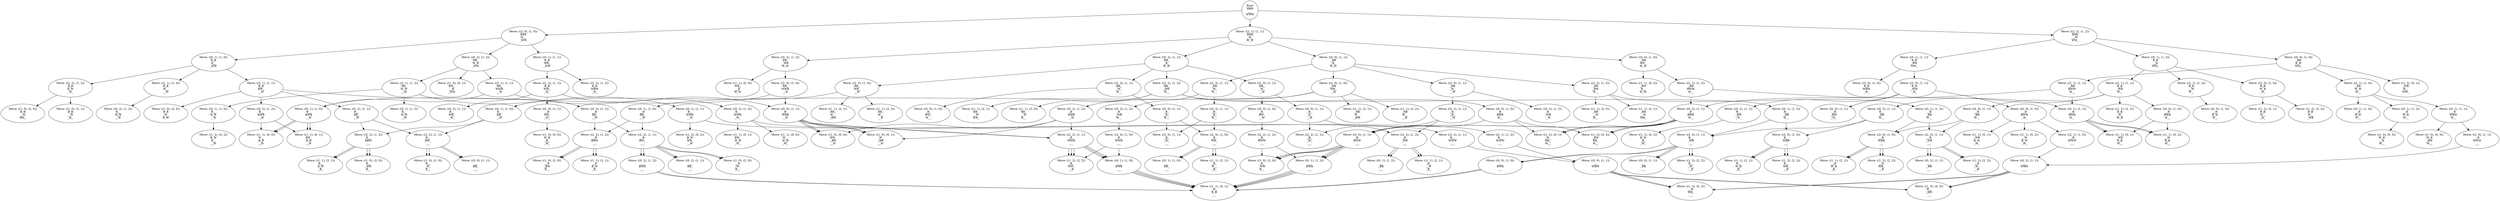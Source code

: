 digraph tree {
    "Root
BBB
___
WWW";
    "Move: ((2, 0), (1, 0))
BBB
W__
_WW";
    "Move: ((0, 1), (1, 1))
B_B
WB_
_WW";
    "Move: ((2, 2), (1, 2))
B_B
WBW
_W_";
    "Move: ((2, 2), (1, 1))
B_B
WW_
_W_";
    "Move: ((0, 0), (1, 1))
__B
WB_
_W_";
    "Move: ((1, 0), (0, 0))
W_B
_B_
_W_";
    "Move: ((0, 2), (1, 2))
B__
WWB
_W_";
    "Move: ((1, 1), (0, 1))
BW_
W_B
_W_";
    "Move: ((1, 1), (0, 0))
W__
W_B
_W_";
    "Move: ((2, 1), (1, 2))
B__
WWW
___";
    "Move: ((0, 0), (1, 1))
___
WBW
___";
    "Move: ((1, 0), (0, 0))
W__
_BW
___";
    "Move: ((1, 2), (0, 2))
__W
WB_
___";
    "Move: ((0, 2), (1, 1))
B__
WB_
_W_";
    "Move: ((0, 1), (1, 0))
B_B
B__
_WW";
    "Move: ((2, 1), (1, 1))
B_B
BW_
__W";
    "Move: ((0, 0), (1, 1))
__B
BB_
__W";
    "Move: ((2, 2), (1, 2))
__B
BBW
___";
    "Move: ((1, 0), (2, 0))
__B
_BW
B__";
    "Move: ((1, 1), (2, 1))
__B
B_W
_B_";
    "Move: ((2, 2), (1, 1))
__B
BW_
___";
    "Move: ((0, 2), (1, 2))
___
BWB
___";
    "Move: ((1, 1), (0, 1))
_W_
B_B
___";
    "Move: ((0, 2), (1, 1))
___
BB_
___";
    "Move: ((1, 0), (2, 0))
__B
_W_
B__";
    "Move: ((0, 2), (1, 2))
B__
BWB
__W";
    "Move: ((1, 1), (0, 1))
BW_
B_B
__W";
    "Move: ((1, 1), (0, 0))
W__
B_B
__W";
    "Move: ((0, 2), (1, 1))
B__
BB_
__W";
    "Move: ((2, 2), (1, 2))
B__
BBW
___";
    "Move: ((1, 0), (2, 0))
B__
_BW
B__";
    "Move: ((1, 1), (2, 1))
B__
B_W
_B_";
    "Move: ((2, 2), (1, 1))
B__
BW_
___";
    "Move: ((0, 0), (1, 1))
___
BB_
___";
    "Move: ((1, 0), (2, 0))
B__
_W_
B__";
    "Move: ((1, 0), (2, 0))
B_B
_W_
B_W";
    "Move: ((2, 1), (1, 0))
B_B
W__
__W";
    "Move: ((0, 2), (1, 2))
B__
W_B
__W";
    "Move: ((2, 2), (1, 2))
B_B
B_W
_W_";
    "Move: ((1, 0), (2, 0))
B_B
__W
BW_";
    "Move: ((1, 0), (2, 1))
B_B
__W
_B_";
    "Move: ((0, 2), (1, 2))
BB_
W_B
_WW";
    "Move: ((1, 0), (0, 1))
BW_
__B
_WW";
    "Move: ((2, 1), (1, 1))
BB_
WWB
__W";
    "Move: ((0, 0), (1, 1))
_B_
WBB
__W";
    "Move: ((1, 0), (0, 0))
WB_
_BB
__W";
    "Move: ((1, 0), (0, 1))
_W_
_BB
__W";
    "Move: ((2, 2), (1, 1))
_B_
WWB
___";
    "Move: ((0, 1), (1, 0))
___
BWB
___";
    "Move: ((1, 1), (0, 1))
_W_
B_B
___";
    "Move: ((1, 2), (2, 2))
_B_
WW_
__B";
    "Move: ((0, 1), (1, 0))
B__
BWB
__W";
    "Move: ((1, 1), (0, 1))
BW_
B_B
__W";
    "Move: ((1, 1), (0, 0))
W__
B_B
__W";
    "Move: ((2, 1), (1, 2))
BB_
W_W
__W";
    "Move: ((0, 1), (1, 1))
B__
WBW
__W";
    "Move: ((1, 2), (0, 2))
B_W
WB_
__W";
    "Move: ((2, 2), (1, 1))
B__
WWW
___";
    "Move: ((0, 0), (1, 1))
___
WBW
___";
    "Move: ((1, 0), (0, 0))
W__
_BW
___";
    "Move: ((1, 2), (0, 2))
__W
WB_
___";
    "Move: ((0, 1), (1, 0))
B__
B_W
__W";
    "Move: ((1, 2), (0, 2))
B_W
B__
__W";
    "Move: ((0, 1), (1, 2))
B__
W_B
__W";
    "Move: ((2, 1), (1, 1))
BBB
_W_
W_W";
    "Move: ((0, 0), (1, 0))
_BB
BW_
W_W";
    "Move: ((1, 1), (0, 2))
_BW
B__
W_W";
    "Move: ((2, 2), (1, 2))
_BB
BWW
W__";
    "Move: ((0, 1), (1, 2))
__B
BWB
W__";
    "Move: ((1, 1), (0, 1))
_WB
B_B
W__";
    "Move: ((1, 1), (0, 2))
__W
B_B
W__";
    "Move: ((0, 2), (1, 1))
_B_
BBW
W__";
    "Move: ((1, 2), (0, 2))
_BW
BB_
W__";
    "Move: ((1, 2), (0, 1))
_W_
BB_
W__";
    "Move: ((2, 0), (1, 1))
_B_
BWW
___";
    "Move: ((0, 1), (1, 2))
___
BWB
___";
    "Move: ((1, 1), (0, 1))
_W_
B_B
___";
    "Move: ((1, 0), (2, 0))
_B_
_WW
B__";
    "Move: ((0, 0), (1, 1))
_BB
_B_
W_W";
    "Move: ((2, 0), (1, 0))
_BB
WB_
__W";
    "Move: ((0, 1), (1, 0))
__B
BB_
__W";
    "Move: ((2, 2), (1, 2))
__B
BBW
___";
    "Move: ((1, 0), (2, 0))
__B
_BW
B__";
    "Move: ((1, 1), (2, 1))
__B
B_W
_B_";
    "Move: ((2, 2), (1, 1))
__B
BW_
___";
    "Move: ((0, 2), (1, 2))
___
BWB
___";
    "Move: ((1, 1), (0, 1))
_W_
B_B
___";
    "Move: ((0, 2), (1, 1))
___
BB_
___";
    "Move: ((1, 0), (2, 0))
__B
_W_
B__";
    "Move: ((0, 2), (1, 2))
_B_
WBB
__W";
    "Move: ((1, 0), (0, 0))
WB_
_BB
__W";
    "Move: ((1, 0), (0, 1))
_W_
_BB
__W";
    "Move: ((2, 2), (1, 1))
_B_
WWB
___";
    "Move: ((0, 1), (1, 0))
___
BWB
___";
    "Move: ((1, 1), (0, 1))
_W_
B_B
___";
    "Move: ((1, 2), (2, 2))
_B_
WW_
__B";
    "Move: ((1, 1), (2, 1))
_BB
W__
_BW";
    "Move: ((1, 1), (2, 2))
_BB
W__
__B";
    "Move: ((2, 0), (1, 1))
_BB
_W_
__W";
    "Move: ((0, 2), (1, 2))
_B_
_WB
__W";
    "Move: ((0, 2), (1, 1))
_B_
_B_
__W";
    "Move: ((2, 2), (1, 2))
_B_
_BW
___";
    "Move: ((0, 1), (1, 2))
___
_BB
___";
    "Move: ((1, 1), (2, 1))
_B_
__W
_B_";
    "Move: ((2, 2), (1, 1))
_B_
_W_
___";
    "Move: ((2, 2), (1, 2))
_BB
_BW
W__";
    "Move: ((0, 1), (1, 2))
__B
_BB
W__";
    "Move: ((2, 0), (1, 0))
__B
WBB
___";
    "Move: ((1, 1), (2, 1))
__B
W_B
_B_";
    "Move: ((1, 2), (2, 2))
__B
WB_
__B";
    "Move: ((2, 0), (1, 1))
__B
_WB
___";
    "Move: ((0, 2), (1, 1))
___
_BB
___";
    "Move: ((1, 2), (2, 2))
__B
_W_
__B";
    "Move: ((1, 1), (2, 1))
_BB
__W
WB_";
    "Move: ((1, 1), (2, 0))
_BB
__W
B__";
    "Move: ((2, 2), (1, 1))
_BB
_W_
W__";
    "Move: ((0, 2), (1, 2))
_B_
_WB
W__";
    "Move: ((2, 0), (1, 0))
_B_
WWB
___";
    "Move: ((0, 1), (1, 0))
___
BWB
___";
    "Move: ((1, 1), (0, 1))
_W_
B_B
___";
    "Move: ((1, 2), (2, 2))
_B_
WW_
__B";
    "Move: ((0, 2), (1, 1))
_B_
_B_
W__";
    "Move: ((2, 0), (1, 0))
_B_
WB_
___";
    "Move: ((0, 1), (1, 0))
___
BB_
___";
    "Move: ((1, 1), (2, 1))
_B_
W__
_B_";
    "Move: ((2, 0), (1, 1))
_B_
_W_
___";
    "Move: ((0, 2), (1, 2))
BB_
_WB
W_W";
    "Move: ((1, 1), (0, 0))
WB_
__B
W_W";
    "Move: ((2, 0), (1, 0))
BB_
WWB
__W";
    "Move: ((0, 0), (1, 1))
_B_
WBB
__W";
    "Move: ((1, 0), (0, 0))
WB_
_BB
__W";
    "Move: ((1, 0), (0, 1))
_W_
_BB
__W";
    "Move: ((2, 2), (1, 1))
_B_
WWB
___";
    "Move: ((0, 1), (1, 0))
___
BWB
___";
    "Move: ((1, 1), (0, 1))
_W_
B_B
___";
    "Move: ((1, 2), (2, 2))
_B_
WW_
__B";
    "Move: ((0, 1), (1, 0))
B__
BWB
__W";
    "Move: ((1, 1), (0, 1))
BW_
B_B
__W";
    "Move: ((1, 1), (0, 0))
W__
B_B
__W";
    "Move: ((0, 2), (1, 1))
BB_
_B_
W_W";
    "Move: ((2, 0), (1, 0))
BB_
WB_
__W";
    "Move: ((0, 1), (1, 0))
B__
BB_
__W";
    "Move: ((2, 2), (1, 2))
B__
BBW
___";
    "Move: ((1, 0), (2, 0))
B__
_BW
B__";
    "Move: ((1, 1), (2, 1))
B__
B_W
_B_";
    "Move: ((2, 2), (1, 1))
B__
BW_
___";
    "Move: ((0, 0), (1, 1))
___
BB_
___";
    "Move: ((1, 0), (2, 0))
B__
_W_
B__";
    "Move: ((1, 1), (2, 1))
BB_
W__
_BW";
    "Move: ((1, 1), (2, 2))
BB_
W__
__B";
    "Move: ((2, 0), (1, 1))
BB_
_W_
__W";
    "Move: ((0, 0), (1, 0))
_B_
BW_
__W";
    "Move: ((2, 2), (1, 2))
_B_
BWW
___";
    "Move: ((0, 1), (1, 2))
___
BWB
___";
    "Move: ((1, 1), (0, 1))
_W_
B_B
___";
    "Move: ((1, 0), (2, 0))
_B_
_WW
B__";
    "Move: ((0, 0), (1, 1))
_B_
_B_
__W";
    "Move: ((2, 2), (1, 2))
_B_
_BW
___";
    "Move: ((0, 1), (1, 2))
___
_BB
___";
    "Move: ((1, 1), (2, 1))
_B_
__W
_B_";
    "Move: ((2, 2), (1, 1))
_B_
_W_
___";
    "Move: ((2, 2), (1, 2))
BB_
_BW
W__";
    "Move: ((0, 0), (1, 0))
_B_
BBW
W__";
    "Move: ((1, 2), (0, 2))
_BW
BB_
W__";
    "Move: ((1, 2), (0, 1))
_W_
BB_
W__";
    "Move: ((2, 0), (1, 1))
_B_
BWW
___";
    "Move: ((0, 1), (1, 2))
___
BWB
___";
    "Move: ((1, 1), (0, 1))
_W_
B_B
___";
    "Move: ((1, 0), (2, 0))
_B_
_WW
B__";
    "Move: ((0, 1), (1, 2))
B__
_BB
W__";
    "Move: ((2, 0), (1, 0))
B__
WBB
___";
    "Move: ((1, 1), (2, 1))
B__
W_B
_B_";
    "Move: ((1, 2), (2, 2))
B__
WB_
__B";
    "Move: ((2, 0), (1, 1))
B__
_WB
___";
    "Move: ((0, 0), (1, 0))
___
BWB
___";
    "Move: ((1, 1), (0, 1))
_W_
B_B
___";
    "Move: ((0, 0), (1, 1))
___
_BB
___";
    "Move: ((1, 2), (2, 2))
B__
_W_
__B";
    "Move: ((1, 1), (2, 1))
BB_
__W
WB_";
    "Move: ((1, 1), (2, 0))
BB_
__W
B__";
    "Move: ((2, 2), (1, 1))
BB_
_W_
W__";
    "Move: ((0, 0), (1, 0))
_B_
BW_
W__";
    "Move: ((0, 0), (1, 1))
_B_
_B_
W__";
    "Move: ((2, 0), (1, 0))
_B_
WB_
___";
    "Move: ((0, 1), (1, 0))
___
BB_
___";
    "Move: ((1, 1), (2, 1))
_B_
W__
_B_";
    "Move: ((2, 0), (1, 1))
_B_
_W_
___";
    "Move: ((2, 2), (1, 2))
BBB
__W
WW_";
    "Move: ((0, 0), (1, 0))
_BB
B_W
WW_";
    "Move: ((1, 2), (0, 1))
_WB
B__
WW_";
    "Move: ((2, 1), (1, 1))
_BB
BWW
W__";
    "Move: ((0, 1), (1, 2))
__B
BWB
W__";
    "Move: ((1, 1), (0, 1))
_WB
B_B
W__";
    "Move: ((1, 1), (0, 2))
__W
B_B
W__";
    "Move: ((0, 2), (1, 1))
_B_
BBW
W__";
    "Move: ((1, 2), (0, 2))
_BW
BB_
W__";
    "Move: ((1, 2), (0, 1))
_W_
BB_
W__";
    "Move: ((2, 0), (1, 1))
_B_
BWW
___";
    "Move: ((0, 1), (1, 2))
___
BWB
___";
    "Move: ((1, 1), (0, 1))
_W_
B_B
___";
    "Move: ((1, 0), (2, 0))
_B_
_WW
B__";
    "Move: ((2, 1), (1, 0))
_BB
W_W
W__";
    "Move: ((0, 1), (1, 1))
__B
WBW
W__";
    "Move: ((1, 0), (0, 0))
W_B
_BW
W__";
    "Move: ((2, 0), (1, 1))
__B
WWW
___";
    "Move: ((0, 2), (1, 1))
___
WBW
___";
    "Move: ((1, 0), (0, 0))
W__
_BW
___";
    "Move: ((1, 2), (0, 2))
__W
WB_
___";
    "Move: ((0, 1), (1, 0))
__B
B_W
W__";
    "Move: ((0, 1), (1, 2))
__B
W_B
W__";
    "Move: ((1, 0), (0, 0))
W_B
__B
W__";
    "Move: ((0, 1), (1, 1))
B_B
_BW
WW_";
    "Move: ((2, 0), (1, 0))
B_B
WBW
_W_";
    "Move: ((2, 0), (1, 1))
B_B
_WW
_W_";
    "Move: ((0, 0), (1, 0))
__B
BWW
_W_";
    "Move: ((1, 1), (0, 1))
_WB
B_W
_W_";
    "Move: ((1, 1), (0, 2))
__W
B_W
_W_";
    "Move: ((2, 1), (1, 0))
__B
WWW
___";
    "Move: ((0, 2), (1, 1))
___
WBW
___";
    "Move: ((1, 0), (0, 0))
W__
_BW
___";
    "Move: ((1, 2), (0, 2))
__W
WB_
___";
    "Move: ((0, 0), (1, 1))
__B
_BW
_W_";
    "Move: ((0, 2), (1, 1))
B__
_BW
_W_";
    "Move: ((1, 2), (0, 2))
B_W
_B_
_W_";
    "Move: ((0, 1), (1, 2))
B_B
__B
WW_";
    "Move: ((2, 0), (1, 0))
B_B
W_B
_W_";
    "Move: ((1, 2), (2, 2))
B_B
W__
_WB";
    "Move: ((1, 2), (2, 1))
B_B
W__
_B_";
    "Move: ((2, 1), (1, 1))
B_B
_WB
W__";
    "Move: ((0, 0), (1, 0))
__B
BWB
W__";
    "Move: ((1, 1), (0, 1))
_WB
B_B
W__";
    "Move: ((1, 1), (0, 2))
__W
B_B
W__";
    "Move: ((0, 0), (1, 1))
__B
_BB
W__";
    "Move: ((2, 0), (1, 0))
__B
WBB
___";
    "Move: ((1, 1), (2, 1))
__B
W_B
_B_";
    "Move: ((1, 2), (2, 2))
__B
WB_
__B";
    "Move: ((2, 0), (1, 1))
__B
_WB
___";
    "Move: ((0, 2), (1, 1))
___
_BB
___";
    "Move: ((1, 2), (2, 2))
__B
_W_
__B";
    "Move: ((0, 2), (1, 1))
B__
_BB
W__";
    "Move: ((2, 0), (1, 0))
B__
WBB
___";
    "Move: ((1, 1), (2, 1))
B__
W_B
_B_";
    "Move: ((1, 2), (2, 2))
B__
WB_
__B";
    "Move: ((2, 0), (1, 1))
B__
_WB
___";
    "Move: ((0, 0), (1, 0))
___
BWB
___";
    "Move: ((1, 1), (0, 1))
_W_
B_B
___";
    "Move: ((0, 0), (1, 1))
___
_BB
___";
    "Move: ((1, 2), (2, 2))
B__
_W_
__B";
    "Move: ((1, 2), (2, 2))
B_B
_W_
W_B";
    "Move: ((2, 1), (1, 2))
B_B
__W
W__";
    "Move: ((0, 0), (1, 0))
__B
B_W
W__";
    "Root
BBB
___
WWW" -> "Move: ((2, 0), (1, 0))
BBB
W__
_WW";
    "Root
BBB
___
WWW" -> "Move: ((2, 1), (1, 1))
BBB
_W_
W_W";
    "Root
BBB
___
WWW" -> "Move: ((2, 2), (1, 2))
BBB
__W
WW_";
    "Move: ((2, 0), (1, 0))
BBB
W__
_WW" -> "Move: ((0, 1), (1, 1))
B_B
WB_
_WW";
    "Move: ((2, 0), (1, 0))
BBB
W__
_WW" -> "Move: ((0, 1), (1, 0))
B_B
B__
_WW";
    "Move: ((2, 0), (1, 0))
BBB
W__
_WW" -> "Move: ((0, 2), (1, 2))
BB_
W_B
_WW";
    "Move: ((0, 1), (1, 1))
B_B
WB_
_WW" -> "Move: ((2, 2), (1, 2))
B_B
WBW
_W_";
    "Move: ((0, 1), (1, 1))
B_B
WB_
_WW" -> "Move: ((2, 2), (1, 1))
B_B
WW_
_W_";
    "Move: ((2, 2), (1, 1))
B_B
WW_
_W_" -> "Move: ((0, 0), (1, 1))
__B
WB_
_W_";
    "Move: ((2, 2), (1, 1))
B_B
WW_
_W_" -> "Move: ((0, 2), (1, 2))
B__
WWB
_W_";
    "Move: ((2, 2), (1, 1))
B_B
WW_
_W_" -> "Move: ((0, 2), (1, 1))
B__
WB_
_W_";
    "Move: ((0, 0), (1, 1))
__B
WB_
_W_" -> "Move: ((1, 0), (0, 0))
W_B
_B_
_W_";
    "Move: ((0, 2), (1, 2))
B__
WWB
_W_" -> "Move: ((1, 1), (0, 1))
BW_
W_B
_W_";
    "Move: ((0, 2), (1, 2))
B__
WWB
_W_" -> "Move: ((1, 1), (0, 0))
W__
W_B
_W_";
    "Move: ((0, 2), (1, 2))
B__
WWB
_W_" -> "Move: ((2, 1), (1, 2))
B__
WWW
___";
    "Move: ((2, 1), (1, 2))
B__
WWW
___" -> "Move: ((0, 0), (1, 1))
___
WBW
___";
    "Move: ((0, 0), (1, 1))
___
WBW
___" -> "Move: ((1, 0), (0, 0))
W__
_BW
___";
    "Move: ((0, 0), (1, 1))
___
WBW
___" -> "Move: ((1, 2), (0, 2))
__W
WB_
___";
    "Move: ((0, 1), (1, 0))
B_B
B__
_WW" -> "Move: ((2, 1), (1, 1))
B_B
BW_
__W";
    "Move: ((0, 1), (1, 0))
B_B
B__
_WW" -> "Move: ((2, 1), (1, 0))
B_B
W__
__W";
    "Move: ((0, 1), (1, 0))
B_B
B__
_WW" -> "Move: ((2, 2), (1, 2))
B_B
B_W
_W_";
    "Move: ((2, 1), (1, 1))
B_B
BW_
__W" -> "Move: ((0, 0), (1, 1))
__B
BB_
__W";
    "Move: ((2, 1), (1, 1))
B_B
BW_
__W" -> "Move: ((0, 2), (1, 2))
B__
BWB
__W";
    "Move: ((2, 1), (1, 1))
B_B
BW_
__W" -> "Move: ((0, 2), (1, 1))
B__
BB_
__W";
    "Move: ((2, 1), (1, 1))
B_B
BW_
__W" -> "Move: ((1, 0), (2, 0))
B_B
_W_
B_W";
    "Move: ((0, 0), (1, 1))
__B
BB_
__W" -> "Move: ((2, 2), (1, 2))
__B
BBW
___";
    "Move: ((0, 0), (1, 1))
__B
BB_
__W" -> "Move: ((2, 2), (1, 1))
__B
BW_
___";
    "Move: ((2, 2), (1, 2))
__B
BBW
___" -> "Move: ((1, 0), (2, 0))
__B
_BW
B__";
    "Move: ((2, 2), (1, 2))
__B
BBW
___" -> "Move: ((1, 1), (2, 1))
__B
B_W
_B_";
    "Move: ((2, 2), (1, 1))
__B
BW_
___" -> "Move: ((0, 2), (1, 2))
___
BWB
___";
    "Move: ((2, 2), (1, 1))
__B
BW_
___" -> "Move: ((0, 2), (1, 1))
___
BB_
___";
    "Move: ((2, 2), (1, 1))
__B
BW_
___" -> "Move: ((1, 0), (2, 0))
__B
_W_
B__";
    "Move: ((0, 2), (1, 2))
___
BWB
___" -> "Move: ((1, 1), (0, 1))
_W_
B_B
___";
    "Move: ((0, 2), (1, 2))
B__
BWB
__W" -> "Move: ((1, 1), (0, 1))
BW_
B_B
__W";
    "Move: ((0, 2), (1, 2))
B__
BWB
__W" -> "Move: ((1, 1), (0, 0))
W__
B_B
__W";
    "Move: ((0, 2), (1, 1))
B__
BB_
__W" -> "Move: ((2, 2), (1, 2))
B__
BBW
___";
    "Move: ((0, 2), (1, 1))
B__
BB_
__W" -> "Move: ((2, 2), (1, 1))
B__
BW_
___";
    "Move: ((2, 2), (1, 2))
B__
BBW
___" -> "Move: ((1, 0), (2, 0))
B__
_BW
B__";
    "Move: ((2, 2), (1, 2))
B__
BBW
___" -> "Move: ((1, 1), (2, 1))
B__
B_W
_B_";
    "Move: ((2, 2), (1, 1))
B__
BW_
___" -> "Move: ((0, 0), (1, 1))
___
BB_
___";
    "Move: ((2, 2), (1, 1))
B__
BW_
___" -> "Move: ((1, 0), (2, 0))
B__
_W_
B__";
    "Move: ((2, 1), (1, 0))
B_B
W__
__W" -> "Move: ((0, 2), (1, 2))
B__
W_B
__W";
    "Move: ((2, 2), (1, 2))
B_B
B_W
_W_" -> "Move: ((1, 0), (2, 0))
B_B
__W
BW_";
    "Move: ((2, 2), (1, 2))
B_B
B_W
_W_" -> "Move: ((1, 0), (2, 1))
B_B
__W
_B_";
    "Move: ((0, 2), (1, 2))
BB_
W_B
_WW" -> "Move: ((1, 0), (0, 1))
BW_
__B
_WW";
    "Move: ((0, 2), (1, 2))
BB_
W_B
_WW" -> "Move: ((2, 1), (1, 1))
BB_
WWB
__W";
    "Move: ((0, 2), (1, 2))
BB_
W_B
_WW" -> "Move: ((2, 1), (1, 2))
BB_
W_W
__W";
    "Move: ((2, 1), (1, 1))
BB_
WWB
__W" -> "Move: ((0, 0), (1, 1))
_B_
WBB
__W";
    "Move: ((2, 1), (1, 1))
BB_
WWB
__W" -> "Move: ((0, 1), (1, 0))
B__
BWB
__W";
    "Move: ((0, 0), (1, 1))
_B_
WBB
__W" -> "Move: ((1, 0), (0, 0))
WB_
_BB
__W";
    "Move: ((0, 0), (1, 1))
_B_
WBB
__W" -> "Move: ((1, 0), (0, 1))
_W_
_BB
__W";
    "Move: ((0, 0), (1, 1))
_B_
WBB
__W" -> "Move: ((2, 2), (1, 1))
_B_
WWB
___";
    "Move: ((2, 2), (1, 1))
_B_
WWB
___" -> "Move: ((0, 1), (1, 0))
___
BWB
___";
    "Move: ((2, 2), (1, 1))
_B_
WWB
___" -> "Move: ((1, 2), (2, 2))
_B_
WW_
__B";
    "Move: ((0, 1), (1, 0))
___
BWB
___" -> "Move: ((1, 1), (0, 1))
_W_
B_B
___";
    "Move: ((0, 1), (1, 0))
B__
BWB
__W" -> "Move: ((1, 1), (0, 1))
BW_
B_B
__W";
    "Move: ((0, 1), (1, 0))
B__
BWB
__W" -> "Move: ((1, 1), (0, 0))
W__
B_B
__W";
    "Move: ((2, 1), (1, 2))
BB_
W_W
__W" -> "Move: ((0, 1), (1, 1))
B__
WBW
__W";
    "Move: ((2, 1), (1, 2))
BB_
W_W
__W" -> "Move: ((0, 1), (1, 0))
B__
B_W
__W";
    "Move: ((2, 1), (1, 2))
BB_
W_W
__W" -> "Move: ((0, 1), (1, 2))
B__
W_B
__W";
    "Move: ((0, 1), (1, 1))
B__
WBW
__W" -> "Move: ((1, 2), (0, 2))
B_W
WB_
__W";
    "Move: ((0, 1), (1, 1))
B__
WBW
__W" -> "Move: ((2, 2), (1, 1))
B__
WWW
___";
    "Move: ((2, 2), (1, 1))
B__
WWW
___" -> "Move: ((0, 0), (1, 1))
___
WBW
___";
    "Move: ((0, 0), (1, 1))
___
WBW
___" -> "Move: ((1, 0), (0, 0))
W__
_BW
___";
    "Move: ((0, 0), (1, 1))
___
WBW
___" -> "Move: ((1, 2), (0, 2))
__W
WB_
___";
    "Move: ((0, 1), (1, 0))
B__
B_W
__W" -> "Move: ((1, 2), (0, 2))
B_W
B__
__W";
    "Move: ((2, 1), (1, 1))
BBB
_W_
W_W" -> "Move: ((0, 0), (1, 0))
_BB
BW_
W_W";
    "Move: ((2, 1), (1, 1))
BBB
_W_
W_W" -> "Move: ((0, 0), (1, 1))
_BB
_B_
W_W";
    "Move: ((2, 1), (1, 1))
BBB
_W_
W_W" -> "Move: ((0, 2), (1, 2))
BB_
_WB
W_W";
    "Move: ((2, 1), (1, 1))
BBB
_W_
W_W" -> "Move: ((0, 2), (1, 1))
BB_
_B_
W_W";
    "Move: ((0, 0), (1, 0))
_BB
BW_
W_W" -> "Move: ((1, 1), (0, 2))
_BW
B__
W_W";
    "Move: ((0, 0), (1, 0))
_BB
BW_
W_W" -> "Move: ((2, 2), (1, 2))
_BB
BWW
W__";
    "Move: ((2, 2), (1, 2))
_BB
BWW
W__" -> "Move: ((0, 1), (1, 2))
__B
BWB
W__";
    "Move: ((2, 2), (1, 2))
_BB
BWW
W__" -> "Move: ((0, 2), (1, 1))
_B_
BBW
W__";
    "Move: ((0, 1), (1, 2))
__B
BWB
W__" -> "Move: ((1, 1), (0, 1))
_WB
B_B
W__";
    "Move: ((0, 1), (1, 2))
__B
BWB
W__" -> "Move: ((1, 1), (0, 2))
__W
B_B
W__";
    "Move: ((0, 2), (1, 1))
_B_
BBW
W__" -> "Move: ((1, 2), (0, 2))
_BW
BB_
W__";
    "Move: ((0, 2), (1, 1))
_B_
BBW
W__" -> "Move: ((1, 2), (0, 1))
_W_
BB_
W__";
    "Move: ((0, 2), (1, 1))
_B_
BBW
W__" -> "Move: ((2, 0), (1, 1))
_B_
BWW
___";
    "Move: ((2, 0), (1, 1))
_B_
BWW
___" -> "Move: ((0, 1), (1, 2))
___
BWB
___";
    "Move: ((2, 0), (1, 1))
_B_
BWW
___" -> "Move: ((1, 0), (2, 0))
_B_
_WW
B__";
    "Move: ((0, 1), (1, 2))
___
BWB
___" -> "Move: ((1, 1), (0, 1))
_W_
B_B
___";
    "Move: ((0, 0), (1, 1))
_BB
_B_
W_W" -> "Move: ((2, 0), (1, 0))
_BB
WB_
__W";
    "Move: ((0, 0), (1, 1))
_BB
_B_
W_W" -> "Move: ((2, 0), (1, 1))
_BB
_W_
__W";
    "Move: ((0, 0), (1, 1))
_BB
_B_
W_W" -> "Move: ((2, 2), (1, 2))
_BB
_BW
W__";
    "Move: ((0, 0), (1, 1))
_BB
_B_
W_W" -> "Move: ((2, 2), (1, 1))
_BB
_W_
W__";
    "Move: ((2, 0), (1, 0))
_BB
WB_
__W" -> "Move: ((0, 1), (1, 0))
__B
BB_
__W";
    "Move: ((2, 0), (1, 0))
_BB
WB_
__W" -> "Move: ((0, 2), (1, 2))
_B_
WBB
__W";
    "Move: ((2, 0), (1, 0))
_BB
WB_
__W" -> "Move: ((1, 1), (2, 1))
_BB
W__
_BW";
    "Move: ((2, 0), (1, 0))
_BB
WB_
__W" -> "Move: ((1, 1), (2, 2))
_BB
W__
__B";
    "Move: ((0, 1), (1, 0))
__B
BB_
__W" -> "Move: ((2, 2), (1, 2))
__B
BBW
___";
    "Move: ((0, 1), (1, 0))
__B
BB_
__W" -> "Move: ((2, 2), (1, 1))
__B
BW_
___";
    "Move: ((2, 2), (1, 2))
__B
BBW
___" -> "Move: ((1, 0), (2, 0))
__B
_BW
B__";
    "Move: ((2, 2), (1, 2))
__B
BBW
___" -> "Move: ((1, 1), (2, 1))
__B
B_W
_B_";
    "Move: ((2, 2), (1, 1))
__B
BW_
___" -> "Move: ((0, 2), (1, 2))
___
BWB
___";
    "Move: ((2, 2), (1, 1))
__B
BW_
___" -> "Move: ((0, 2), (1, 1))
___
BB_
___";
    "Move: ((2, 2), (1, 1))
__B
BW_
___" -> "Move: ((1, 0), (2, 0))
__B
_W_
B__";
    "Move: ((0, 2), (1, 2))
___
BWB
___" -> "Move: ((1, 1), (0, 1))
_W_
B_B
___";
    "Move: ((0, 2), (1, 2))
_B_
WBB
__W" -> "Move: ((1, 0), (0, 0))
WB_
_BB
__W";
    "Move: ((0, 2), (1, 2))
_B_
WBB
__W" -> "Move: ((1, 0), (0, 1))
_W_
_BB
__W";
    "Move: ((0, 2), (1, 2))
_B_
WBB
__W" -> "Move: ((2, 2), (1, 1))
_B_
WWB
___";
    "Move: ((2, 2), (1, 1))
_B_
WWB
___" -> "Move: ((0, 1), (1, 0))
___
BWB
___";
    "Move: ((2, 2), (1, 1))
_B_
WWB
___" -> "Move: ((1, 2), (2, 2))
_B_
WW_
__B";
    "Move: ((0, 1), (1, 0))
___
BWB
___" -> "Move: ((1, 1), (0, 1))
_W_
B_B
___";
    "Move: ((2, 0), (1, 1))
_BB
_W_
__W" -> "Move: ((0, 2), (1, 2))
_B_
_WB
__W";
    "Move: ((2, 0), (1, 1))
_BB
_W_
__W" -> "Move: ((0, 2), (1, 1))
_B_
_B_
__W";
    "Move: ((0, 2), (1, 1))
_B_
_B_
__W" -> "Move: ((2, 2), (1, 2))
_B_
_BW
___";
    "Move: ((0, 2), (1, 1))
_B_
_B_
__W" -> "Move: ((2, 2), (1, 1))
_B_
_W_
___";
    "Move: ((2, 2), (1, 2))
_B_
_BW
___" -> "Move: ((0, 1), (1, 2))
___
_BB
___";
    "Move: ((2, 2), (1, 2))
_B_
_BW
___" -> "Move: ((1, 1), (2, 1))
_B_
__W
_B_";
    "Move: ((2, 2), (1, 2))
_BB
_BW
W__" -> "Move: ((0, 1), (1, 2))
__B
_BB
W__";
    "Move: ((2, 2), (1, 2))
_BB
_BW
W__" -> "Move: ((1, 1), (2, 1))
_BB
__W
WB_";
    "Move: ((2, 2), (1, 2))
_BB
_BW
W__" -> "Move: ((1, 1), (2, 0))
_BB
__W
B__";
    "Move: ((0, 1), (1, 2))
__B
_BB
W__" -> "Move: ((2, 0), (1, 0))
__B
WBB
___";
    "Move: ((0, 1), (1, 2))
__B
_BB
W__" -> "Move: ((2, 0), (1, 1))
__B
_WB
___";
    "Move: ((2, 0), (1, 0))
__B
WBB
___" -> "Move: ((1, 1), (2, 1))
__B
W_B
_B_";
    "Move: ((2, 0), (1, 0))
__B
WBB
___" -> "Move: ((1, 2), (2, 2))
__B
WB_
__B";
    "Move: ((2, 0), (1, 1))
__B
_WB
___" -> "Move: ((0, 2), (1, 1))
___
_BB
___";
    "Move: ((2, 0), (1, 1))
__B
_WB
___" -> "Move: ((1, 2), (2, 2))
__B
_W_
__B";
    "Move: ((2, 2), (1, 1))
_BB
_W_
W__" -> "Move: ((0, 2), (1, 2))
_B_
_WB
W__";
    "Move: ((2, 2), (1, 1))
_BB
_W_
W__" -> "Move: ((0, 2), (1, 1))
_B_
_B_
W__";
    "Move: ((0, 2), (1, 2))
_B_
_WB
W__" -> "Move: ((2, 0), (1, 0))
_B_
WWB
___";
    "Move: ((2, 0), (1, 0))
_B_
WWB
___" -> "Move: ((0, 1), (1, 0))
___
BWB
___";
    "Move: ((2, 0), (1, 0))
_B_
WWB
___" -> "Move: ((1, 2), (2, 2))
_B_
WW_
__B";
    "Move: ((0, 1), (1, 0))
___
BWB
___" -> "Move: ((1, 1), (0, 1))
_W_
B_B
___";
    "Move: ((0, 2), (1, 1))
_B_
_B_
W__" -> "Move: ((2, 0), (1, 0))
_B_
WB_
___";
    "Move: ((0, 2), (1, 1))
_B_
_B_
W__" -> "Move: ((2, 0), (1, 1))
_B_
_W_
___";
    "Move: ((2, 0), (1, 0))
_B_
WB_
___" -> "Move: ((0, 1), (1, 0))
___
BB_
___";
    "Move: ((2, 0), (1, 0))
_B_
WB_
___" -> "Move: ((1, 1), (2, 1))
_B_
W__
_B_";
    "Move: ((0, 2), (1, 2))
BB_
_WB
W_W" -> "Move: ((1, 1), (0, 0))
WB_
__B
W_W";
    "Move: ((0, 2), (1, 2))
BB_
_WB
W_W" -> "Move: ((2, 0), (1, 0))
BB_
WWB
__W";
    "Move: ((2, 0), (1, 0))
BB_
WWB
__W" -> "Move: ((0, 0), (1, 1))
_B_
WBB
__W";
    "Move: ((2, 0), (1, 0))
BB_
WWB
__W" -> "Move: ((0, 1), (1, 0))
B__
BWB
__W";
    "Move: ((0, 0), (1, 1))
_B_
WBB
__W" -> "Move: ((1, 0), (0, 0))
WB_
_BB
__W";
    "Move: ((0, 0), (1, 1))
_B_
WBB
__W" -> "Move: ((1, 0), (0, 1))
_W_
_BB
__W";
    "Move: ((0, 0), (1, 1))
_B_
WBB
__W" -> "Move: ((2, 2), (1, 1))
_B_
WWB
___";
    "Move: ((2, 2), (1, 1))
_B_
WWB
___" -> "Move: ((0, 1), (1, 0))
___
BWB
___";
    "Move: ((2, 2), (1, 1))
_B_
WWB
___" -> "Move: ((1, 2), (2, 2))
_B_
WW_
__B";
    "Move: ((0, 1), (1, 0))
___
BWB
___" -> "Move: ((1, 1), (0, 1))
_W_
B_B
___";
    "Move: ((0, 1), (1, 0))
B__
BWB
__W" -> "Move: ((1, 1), (0, 1))
BW_
B_B
__W";
    "Move: ((0, 1), (1, 0))
B__
BWB
__W" -> "Move: ((1, 1), (0, 0))
W__
B_B
__W";
    "Move: ((0, 2), (1, 1))
BB_
_B_
W_W" -> "Move: ((2, 0), (1, 0))
BB_
WB_
__W";
    "Move: ((0, 2), (1, 1))
BB_
_B_
W_W" -> "Move: ((2, 0), (1, 1))
BB_
_W_
__W";
    "Move: ((0, 2), (1, 1))
BB_
_B_
W_W" -> "Move: ((2, 2), (1, 2))
BB_
_BW
W__";
    "Move: ((0, 2), (1, 1))
BB_
_B_
W_W" -> "Move: ((2, 2), (1, 1))
BB_
_W_
W__";
    "Move: ((2, 0), (1, 0))
BB_
WB_
__W" -> "Move: ((0, 1), (1, 0))
B__
BB_
__W";
    "Move: ((2, 0), (1, 0))
BB_
WB_
__W" -> "Move: ((1, 1), (2, 1))
BB_
W__
_BW";
    "Move: ((2, 0), (1, 0))
BB_
WB_
__W" -> "Move: ((1, 1), (2, 2))
BB_
W__
__B";
    "Move: ((0, 1), (1, 0))
B__
BB_
__W" -> "Move: ((2, 2), (1, 2))
B__
BBW
___";
    "Move: ((0, 1), (1, 0))
B__
BB_
__W" -> "Move: ((2, 2), (1, 1))
B__
BW_
___";
    "Move: ((2, 2), (1, 2))
B__
BBW
___" -> "Move: ((1, 0), (2, 0))
B__
_BW
B__";
    "Move: ((2, 2), (1, 2))
B__
BBW
___" -> "Move: ((1, 1), (2, 1))
B__
B_W
_B_";
    "Move: ((2, 2), (1, 1))
B__
BW_
___" -> "Move: ((0, 0), (1, 1))
___
BB_
___";
    "Move: ((2, 2), (1, 1))
B__
BW_
___" -> "Move: ((1, 0), (2, 0))
B__
_W_
B__";
    "Move: ((2, 0), (1, 1))
BB_
_W_
__W" -> "Move: ((0, 0), (1, 0))
_B_
BW_
__W";
    "Move: ((2, 0), (1, 1))
BB_
_W_
__W" -> "Move: ((0, 0), (1, 1))
_B_
_B_
__W";
    "Move: ((0, 0), (1, 0))
_B_
BW_
__W" -> "Move: ((2, 2), (1, 2))
_B_
BWW
___";
    "Move: ((2, 2), (1, 2))
_B_
BWW
___" -> "Move: ((0, 1), (1, 2))
___
BWB
___";
    "Move: ((2, 2), (1, 2))
_B_
BWW
___" -> "Move: ((1, 0), (2, 0))
_B_
_WW
B__";
    "Move: ((0, 1), (1, 2))
___
BWB
___" -> "Move: ((1, 1), (0, 1))
_W_
B_B
___";
    "Move: ((0, 0), (1, 1))
_B_
_B_
__W" -> "Move: ((2, 2), (1, 2))
_B_
_BW
___";
    "Move: ((0, 0), (1, 1))
_B_
_B_
__W" -> "Move: ((2, 2), (1, 1))
_B_
_W_
___";
    "Move: ((2, 2), (1, 2))
_B_
_BW
___" -> "Move: ((0, 1), (1, 2))
___
_BB
___";
    "Move: ((2, 2), (1, 2))
_B_
_BW
___" -> "Move: ((1, 1), (2, 1))
_B_
__W
_B_";
    "Move: ((2, 2), (1, 2))
BB_
_BW
W__" -> "Move: ((0, 0), (1, 0))
_B_
BBW
W__";
    "Move: ((2, 2), (1, 2))
BB_
_BW
W__" -> "Move: ((0, 1), (1, 2))
B__
_BB
W__";
    "Move: ((2, 2), (1, 2))
BB_
_BW
W__" -> "Move: ((1, 1), (2, 1))
BB_
__W
WB_";
    "Move: ((2, 2), (1, 2))
BB_
_BW
W__" -> "Move: ((1, 1), (2, 0))
BB_
__W
B__";
    "Move: ((0, 0), (1, 0))
_B_
BBW
W__" -> "Move: ((1, 2), (0, 2))
_BW
BB_
W__";
    "Move: ((0, 0), (1, 0))
_B_
BBW
W__" -> "Move: ((1, 2), (0, 1))
_W_
BB_
W__";
    "Move: ((0, 0), (1, 0))
_B_
BBW
W__" -> "Move: ((2, 0), (1, 1))
_B_
BWW
___";
    "Move: ((2, 0), (1, 1))
_B_
BWW
___" -> "Move: ((0, 1), (1, 2))
___
BWB
___";
    "Move: ((2, 0), (1, 1))
_B_
BWW
___" -> "Move: ((1, 0), (2, 0))
_B_
_WW
B__";
    "Move: ((0, 1), (1, 2))
___
BWB
___" -> "Move: ((1, 1), (0, 1))
_W_
B_B
___";
    "Move: ((0, 1), (1, 2))
B__
_BB
W__" -> "Move: ((2, 0), (1, 0))
B__
WBB
___";
    "Move: ((0, 1), (1, 2))
B__
_BB
W__" -> "Move: ((2, 0), (1, 1))
B__
_WB
___";
    "Move: ((2, 0), (1, 0))
B__
WBB
___" -> "Move: ((1, 1), (2, 1))
B__
W_B
_B_";
    "Move: ((2, 0), (1, 0))
B__
WBB
___" -> "Move: ((1, 2), (2, 2))
B__
WB_
__B";
    "Move: ((2, 0), (1, 1))
B__
_WB
___" -> "Move: ((0, 0), (1, 0))
___
BWB
___";
    "Move: ((2, 0), (1, 1))
B__
_WB
___" -> "Move: ((0, 0), (1, 1))
___
_BB
___";
    "Move: ((2, 0), (1, 1))
B__
_WB
___" -> "Move: ((1, 2), (2, 2))
B__
_W_
__B";
    "Move: ((0, 0), (1, 0))
___
BWB
___" -> "Move: ((1, 1), (0, 1))
_W_
B_B
___";
    "Move: ((2, 2), (1, 1))
BB_
_W_
W__" -> "Move: ((0, 0), (1, 0))
_B_
BW_
W__";
    "Move: ((2, 2), (1, 1))
BB_
_W_
W__" -> "Move: ((0, 0), (1, 1))
_B_
_B_
W__";
    "Move: ((0, 0), (1, 1))
_B_
_B_
W__" -> "Move: ((2, 0), (1, 0))
_B_
WB_
___";
    "Move: ((0, 0), (1, 1))
_B_
_B_
W__" -> "Move: ((2, 0), (1, 1))
_B_
_W_
___";
    "Move: ((2, 0), (1, 0))
_B_
WB_
___" -> "Move: ((0, 1), (1, 0))
___
BB_
___";
    "Move: ((2, 0), (1, 0))
_B_
WB_
___" -> "Move: ((1, 1), (2, 1))
_B_
W__
_B_";
    "Move: ((2, 2), (1, 2))
BBB
__W
WW_" -> "Move: ((0, 0), (1, 0))
_BB
B_W
WW_";
    "Move: ((2, 2), (1, 2))
BBB
__W
WW_" -> "Move: ((0, 1), (1, 1))
B_B
_BW
WW_";
    "Move: ((2, 2), (1, 2))
BBB
__W
WW_" -> "Move: ((0, 1), (1, 2))
B_B
__B
WW_";
    "Move: ((0, 0), (1, 0))
_BB
B_W
WW_" -> "Move: ((1, 2), (0, 1))
_WB
B__
WW_";
    "Move: ((0, 0), (1, 0))
_BB
B_W
WW_" -> "Move: ((2, 1), (1, 1))
_BB
BWW
W__";
    "Move: ((0, 0), (1, 0))
_BB
B_W
WW_" -> "Move: ((2, 1), (1, 0))
_BB
W_W
W__";
    "Move: ((2, 1), (1, 1))
_BB
BWW
W__" -> "Move: ((0, 1), (1, 2))
__B
BWB
W__";
    "Move: ((2, 1), (1, 1))
_BB
BWW
W__" -> "Move: ((0, 2), (1, 1))
_B_
BBW
W__";
    "Move: ((0, 1), (1, 2))
__B
BWB
W__" -> "Move: ((1, 1), (0, 1))
_WB
B_B
W__";
    "Move: ((0, 1), (1, 2))
__B
BWB
W__" -> "Move: ((1, 1), (0, 2))
__W
B_B
W__";
    "Move: ((0, 2), (1, 1))
_B_
BBW
W__" -> "Move: ((1, 2), (0, 2))
_BW
BB_
W__";
    "Move: ((0, 2), (1, 1))
_B_
BBW
W__" -> "Move: ((1, 2), (0, 1))
_W_
BB_
W__";
    "Move: ((0, 2), (1, 1))
_B_
BBW
W__" -> "Move: ((2, 0), (1, 1))
_B_
BWW
___";
    "Move: ((2, 0), (1, 1))
_B_
BWW
___" -> "Move: ((0, 1), (1, 2))
___
BWB
___";
    "Move: ((2, 0), (1, 1))
_B_
BWW
___" -> "Move: ((1, 0), (2, 0))
_B_
_WW
B__";
    "Move: ((0, 1), (1, 2))
___
BWB
___" -> "Move: ((1, 1), (0, 1))
_W_
B_B
___";
    "Move: ((2, 1), (1, 0))
_BB
W_W
W__" -> "Move: ((0, 1), (1, 1))
__B
WBW
W__";
    "Move: ((2, 1), (1, 0))
_BB
W_W
W__" -> "Move: ((0, 1), (1, 0))
__B
B_W
W__";
    "Move: ((2, 1), (1, 0))
_BB
W_W
W__" -> "Move: ((0, 1), (1, 2))
__B
W_B
W__";
    "Move: ((0, 1), (1, 1))
__B
WBW
W__" -> "Move: ((1, 0), (0, 0))
W_B
_BW
W__";
    "Move: ((0, 1), (1, 1))
__B
WBW
W__" -> "Move: ((2, 0), (1, 1))
__B
WWW
___";
    "Move: ((2, 0), (1, 1))
__B
WWW
___" -> "Move: ((0, 2), (1, 1))
___
WBW
___";
    "Move: ((0, 2), (1, 1))
___
WBW
___" -> "Move: ((1, 0), (0, 0))
W__
_BW
___";
    "Move: ((0, 2), (1, 1))
___
WBW
___" -> "Move: ((1, 2), (0, 2))
__W
WB_
___";
    "Move: ((0, 1), (1, 2))
__B
W_B
W__" -> "Move: ((1, 0), (0, 0))
W_B
__B
W__";
    "Move: ((0, 1), (1, 1))
B_B
_BW
WW_" -> "Move: ((2, 0), (1, 0))
B_B
WBW
_W_";
    "Move: ((0, 1), (1, 1))
B_B
_BW
WW_" -> "Move: ((2, 0), (1, 1))
B_B
_WW
_W_";
    "Move: ((2, 0), (1, 1))
B_B
_WW
_W_" -> "Move: ((0, 0), (1, 0))
__B
BWW
_W_";
    "Move: ((2, 0), (1, 1))
B_B
_WW
_W_" -> "Move: ((0, 0), (1, 1))
__B
_BW
_W_";
    "Move: ((2, 0), (1, 1))
B_B
_WW
_W_" -> "Move: ((0, 2), (1, 1))
B__
_BW
_W_";
    "Move: ((0, 0), (1, 0))
__B
BWW
_W_" -> "Move: ((1, 1), (0, 1))
_WB
B_W
_W_";
    "Move: ((0, 0), (1, 0))
__B
BWW
_W_" -> "Move: ((1, 1), (0, 2))
__W
B_W
_W_";
    "Move: ((0, 0), (1, 0))
__B
BWW
_W_" -> "Move: ((2, 1), (1, 0))
__B
WWW
___";
    "Move: ((2, 1), (1, 0))
__B
WWW
___" -> "Move: ((0, 2), (1, 1))
___
WBW
___";
    "Move: ((0, 2), (1, 1))
___
WBW
___" -> "Move: ((1, 0), (0, 0))
W__
_BW
___";
    "Move: ((0, 2), (1, 1))
___
WBW
___" -> "Move: ((1, 2), (0, 2))
__W
WB_
___";
    "Move: ((0, 2), (1, 1))
B__
_BW
_W_" -> "Move: ((1, 2), (0, 2))
B_W
_B_
_W_";
    "Move: ((0, 1), (1, 2))
B_B
__B
WW_" -> "Move: ((2, 0), (1, 0))
B_B
W_B
_W_";
    "Move: ((0, 1), (1, 2))
B_B
__B
WW_" -> "Move: ((2, 1), (1, 1))
B_B
_WB
W__";
    "Move: ((0, 1), (1, 2))
B_B
__B
WW_" -> "Move: ((2, 1), (1, 2))
B_B
__W
W__";
    "Move: ((2, 0), (1, 0))
B_B
W_B
_W_" -> "Move: ((1, 2), (2, 2))
B_B
W__
_WB";
    "Move: ((2, 0), (1, 0))
B_B
W_B
_W_" -> "Move: ((1, 2), (2, 1))
B_B
W__
_B_";
    "Move: ((2, 1), (1, 1))
B_B
_WB
W__" -> "Move: ((0, 0), (1, 0))
__B
BWB
W__";
    "Move: ((2, 1), (1, 1))
B_B
_WB
W__" -> "Move: ((0, 0), (1, 1))
__B
_BB
W__";
    "Move: ((2, 1), (1, 1))
B_B
_WB
W__" -> "Move: ((0, 2), (1, 1))
B__
_BB
W__";
    "Move: ((2, 1), (1, 1))
B_B
_WB
W__" -> "Move: ((1, 2), (2, 2))
B_B
_W_
W_B";
    "Move: ((0, 0), (1, 0))
__B
BWB
W__" -> "Move: ((1, 1), (0, 1))
_WB
B_B
W__";
    "Move: ((0, 0), (1, 0))
__B
BWB
W__" -> "Move: ((1, 1), (0, 2))
__W
B_B
W__";
    "Move: ((0, 0), (1, 1))
__B
_BB
W__" -> "Move: ((2, 0), (1, 0))
__B
WBB
___";
    "Move: ((0, 0), (1, 1))
__B
_BB
W__" -> "Move: ((2, 0), (1, 1))
__B
_WB
___";
    "Move: ((2, 0), (1, 0))
__B
WBB
___" -> "Move: ((1, 1), (2, 1))
__B
W_B
_B_";
    "Move: ((2, 0), (1, 0))
__B
WBB
___" -> "Move: ((1, 2), (2, 2))
__B
WB_
__B";
    "Move: ((2, 0), (1, 1))
__B
_WB
___" -> "Move: ((0, 2), (1, 1))
___
_BB
___";
    "Move: ((2, 0), (1, 1))
__B
_WB
___" -> "Move: ((1, 2), (2, 2))
__B
_W_
__B";
    "Move: ((0, 2), (1, 1))
B__
_BB
W__" -> "Move: ((2, 0), (1, 0))
B__
WBB
___";
    "Move: ((0, 2), (1, 1))
B__
_BB
W__" -> "Move: ((2, 0), (1, 1))
B__
_WB
___";
    "Move: ((2, 0), (1, 0))
B__
WBB
___" -> "Move: ((1, 1), (2, 1))
B__
W_B
_B_";
    "Move: ((2, 0), (1, 0))
B__
WBB
___" -> "Move: ((1, 2), (2, 2))
B__
WB_
__B";
    "Move: ((2, 0), (1, 1))
B__
_WB
___" -> "Move: ((0, 0), (1, 0))
___
BWB
___";
    "Move: ((2, 0), (1, 1))
B__
_WB
___" -> "Move: ((0, 0), (1, 1))
___
_BB
___";
    "Move: ((2, 0), (1, 1))
B__
_WB
___" -> "Move: ((1, 2), (2, 2))
B__
_W_
__B";
    "Move: ((0, 0), (1, 0))
___
BWB
___" -> "Move: ((1, 1), (0, 1))
_W_
B_B
___";
    "Move: ((2, 1), (1, 2))
B_B
__W
W__" -> "Move: ((0, 0), (1, 0))
__B
B_W
W__";
}
